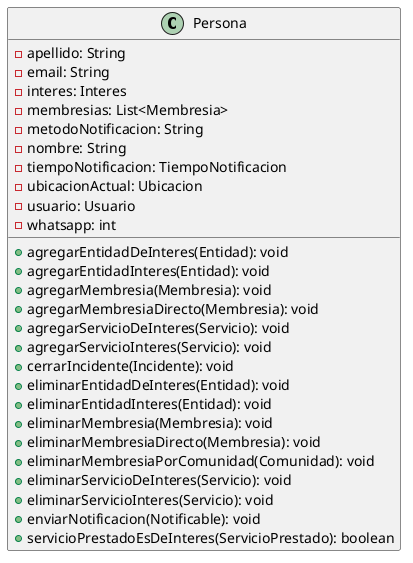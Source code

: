 @startuml
'https://plantuml.com/class-diagram

skinparam linetype ortho


class Persona {
  - apellido: String
  - email: String
  - interes: Interes
  - membresias: List<Membresia>
  - metodoNotificacion: String
  - nombre: String
  - tiempoNotificacion: TiempoNotificacion
  - ubicacionActual: Ubicacion
  - usuario: Usuario
  - whatsapp: int

  + agregarEntidadDeInteres(Entidad): void
  + agregarEntidadInteres(Entidad): void
  + agregarMembresia(Membresia): void
  + agregarMembresiaDirecto(Membresia): void
  + agregarServicioDeInteres(Servicio): void
  + agregarServicioInteres(Servicio): void
  + cerrarIncidente(Incidente): void
  + eliminarEntidadDeInteres(Entidad): void
  + eliminarEntidadInteres(Entidad): void
  + eliminarMembresia(Membresia): void
  + eliminarMembresiaDirecto(Membresia): void
  + eliminarMembresiaPorComunidad(Comunidad): void
  + eliminarServicioDeInteres(Servicio): void
  + eliminarServicioInteres(Servicio): void
  + enviarNotificacion(Notificable): void
  + servicioPrestadoEsDeInteres(ServicioPrestado): boolean
  }
@enduml